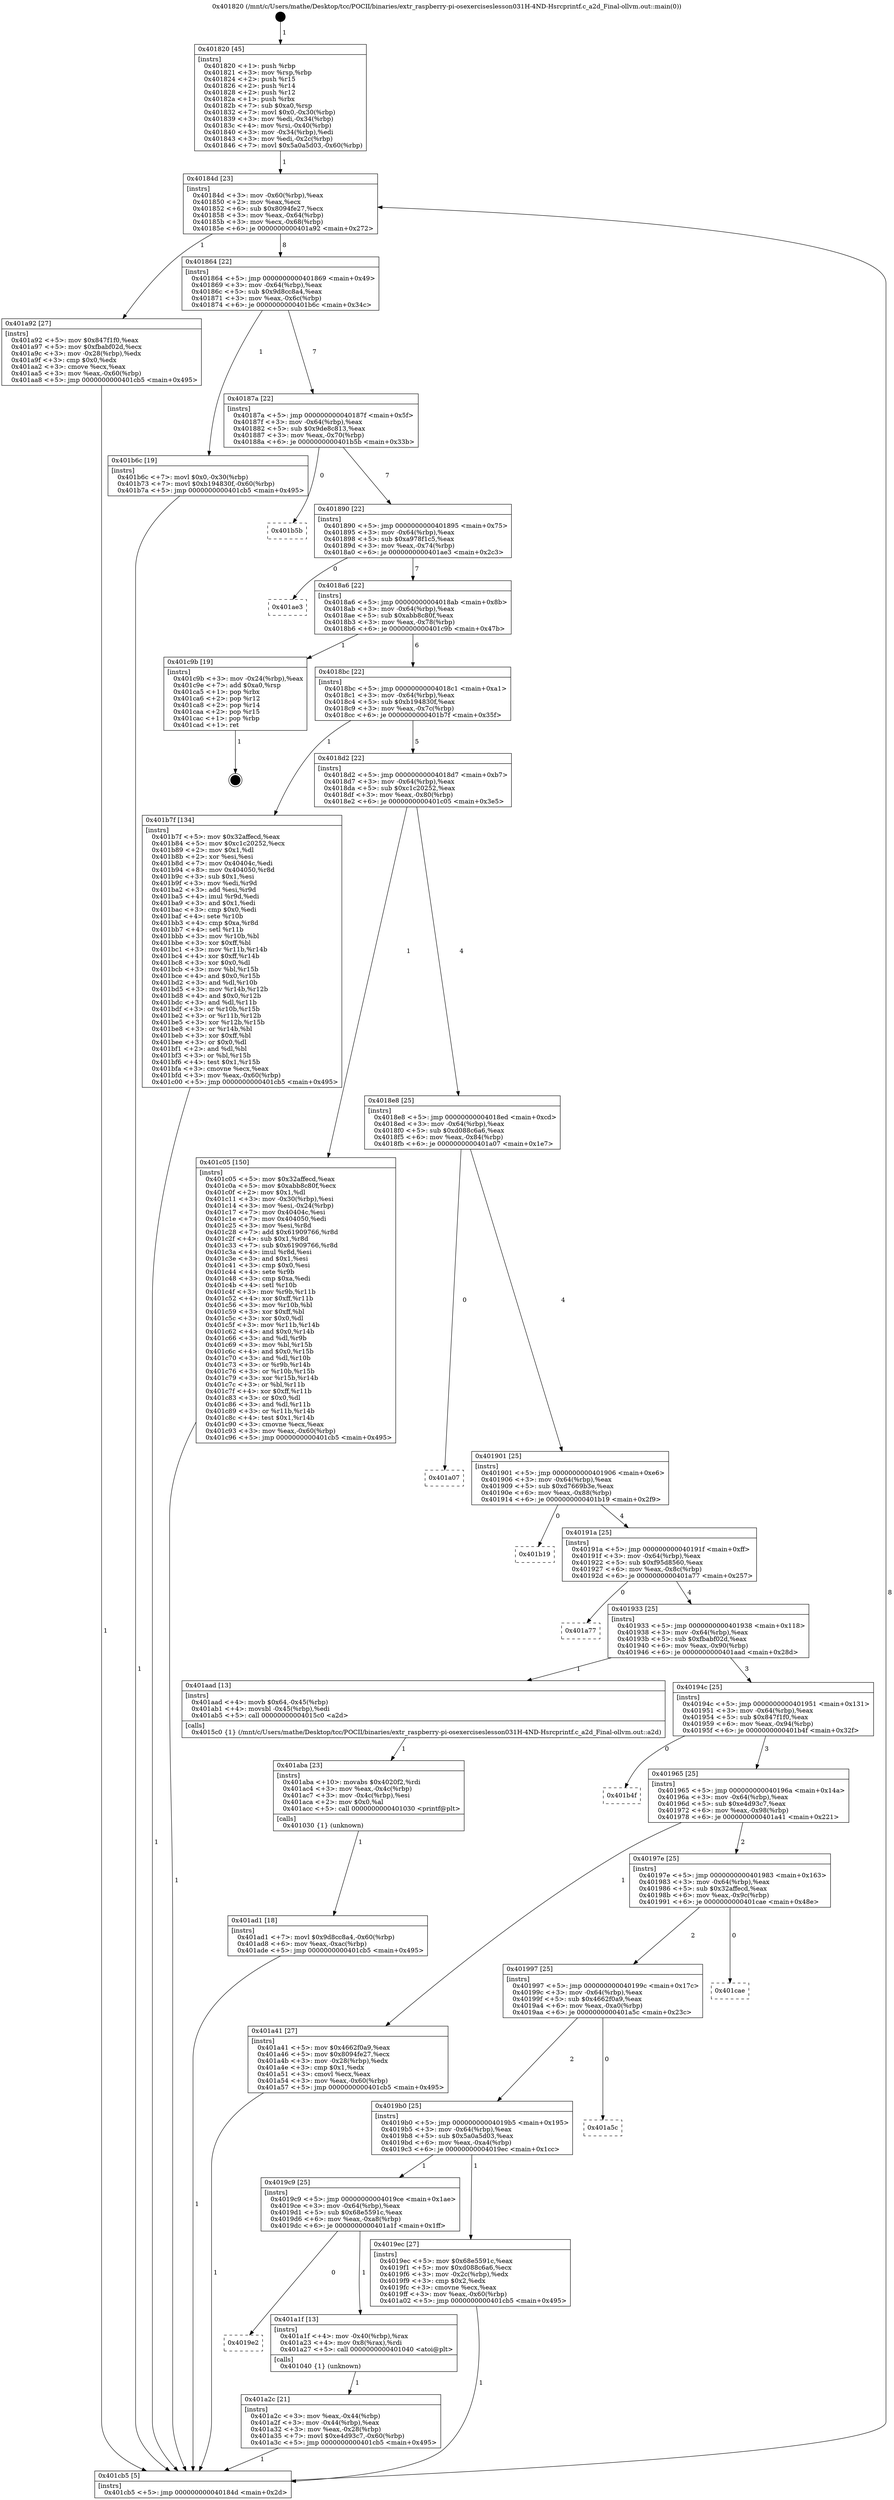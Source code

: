 digraph "0x401820" {
  label = "0x401820 (/mnt/c/Users/mathe/Desktop/tcc/POCII/binaries/extr_raspberry-pi-osexerciseslesson031H-4ND-Hsrcprintf.c_a2d_Final-ollvm.out::main(0))"
  labelloc = "t"
  node[shape=record]

  Entry [label="",width=0.3,height=0.3,shape=circle,fillcolor=black,style=filled]
  "0x40184d" [label="{
     0x40184d [23]\l
     | [instrs]\l
     &nbsp;&nbsp;0x40184d \<+3\>: mov -0x60(%rbp),%eax\l
     &nbsp;&nbsp;0x401850 \<+2\>: mov %eax,%ecx\l
     &nbsp;&nbsp;0x401852 \<+6\>: sub $0x8094fe27,%ecx\l
     &nbsp;&nbsp;0x401858 \<+3\>: mov %eax,-0x64(%rbp)\l
     &nbsp;&nbsp;0x40185b \<+3\>: mov %ecx,-0x68(%rbp)\l
     &nbsp;&nbsp;0x40185e \<+6\>: je 0000000000401a92 \<main+0x272\>\l
  }"]
  "0x401a92" [label="{
     0x401a92 [27]\l
     | [instrs]\l
     &nbsp;&nbsp;0x401a92 \<+5\>: mov $0x847f1f0,%eax\l
     &nbsp;&nbsp;0x401a97 \<+5\>: mov $0xfbabf02d,%ecx\l
     &nbsp;&nbsp;0x401a9c \<+3\>: mov -0x28(%rbp),%edx\l
     &nbsp;&nbsp;0x401a9f \<+3\>: cmp $0x0,%edx\l
     &nbsp;&nbsp;0x401aa2 \<+3\>: cmove %ecx,%eax\l
     &nbsp;&nbsp;0x401aa5 \<+3\>: mov %eax,-0x60(%rbp)\l
     &nbsp;&nbsp;0x401aa8 \<+5\>: jmp 0000000000401cb5 \<main+0x495\>\l
  }"]
  "0x401864" [label="{
     0x401864 [22]\l
     | [instrs]\l
     &nbsp;&nbsp;0x401864 \<+5\>: jmp 0000000000401869 \<main+0x49\>\l
     &nbsp;&nbsp;0x401869 \<+3\>: mov -0x64(%rbp),%eax\l
     &nbsp;&nbsp;0x40186c \<+5\>: sub $0x9d8cc8a4,%eax\l
     &nbsp;&nbsp;0x401871 \<+3\>: mov %eax,-0x6c(%rbp)\l
     &nbsp;&nbsp;0x401874 \<+6\>: je 0000000000401b6c \<main+0x34c\>\l
  }"]
  Exit [label="",width=0.3,height=0.3,shape=circle,fillcolor=black,style=filled,peripheries=2]
  "0x401b6c" [label="{
     0x401b6c [19]\l
     | [instrs]\l
     &nbsp;&nbsp;0x401b6c \<+7\>: movl $0x0,-0x30(%rbp)\l
     &nbsp;&nbsp;0x401b73 \<+7\>: movl $0xb194830f,-0x60(%rbp)\l
     &nbsp;&nbsp;0x401b7a \<+5\>: jmp 0000000000401cb5 \<main+0x495\>\l
  }"]
  "0x40187a" [label="{
     0x40187a [22]\l
     | [instrs]\l
     &nbsp;&nbsp;0x40187a \<+5\>: jmp 000000000040187f \<main+0x5f\>\l
     &nbsp;&nbsp;0x40187f \<+3\>: mov -0x64(%rbp),%eax\l
     &nbsp;&nbsp;0x401882 \<+5\>: sub $0x9de8c813,%eax\l
     &nbsp;&nbsp;0x401887 \<+3\>: mov %eax,-0x70(%rbp)\l
     &nbsp;&nbsp;0x40188a \<+6\>: je 0000000000401b5b \<main+0x33b\>\l
  }"]
  "0x401ad1" [label="{
     0x401ad1 [18]\l
     | [instrs]\l
     &nbsp;&nbsp;0x401ad1 \<+7\>: movl $0x9d8cc8a4,-0x60(%rbp)\l
     &nbsp;&nbsp;0x401ad8 \<+6\>: mov %eax,-0xac(%rbp)\l
     &nbsp;&nbsp;0x401ade \<+5\>: jmp 0000000000401cb5 \<main+0x495\>\l
  }"]
  "0x401b5b" [label="{
     0x401b5b\l
  }", style=dashed]
  "0x401890" [label="{
     0x401890 [22]\l
     | [instrs]\l
     &nbsp;&nbsp;0x401890 \<+5\>: jmp 0000000000401895 \<main+0x75\>\l
     &nbsp;&nbsp;0x401895 \<+3\>: mov -0x64(%rbp),%eax\l
     &nbsp;&nbsp;0x401898 \<+5\>: sub $0xa978f1c5,%eax\l
     &nbsp;&nbsp;0x40189d \<+3\>: mov %eax,-0x74(%rbp)\l
     &nbsp;&nbsp;0x4018a0 \<+6\>: je 0000000000401ae3 \<main+0x2c3\>\l
  }"]
  "0x401aba" [label="{
     0x401aba [23]\l
     | [instrs]\l
     &nbsp;&nbsp;0x401aba \<+10\>: movabs $0x4020f2,%rdi\l
     &nbsp;&nbsp;0x401ac4 \<+3\>: mov %eax,-0x4c(%rbp)\l
     &nbsp;&nbsp;0x401ac7 \<+3\>: mov -0x4c(%rbp),%esi\l
     &nbsp;&nbsp;0x401aca \<+2\>: mov $0x0,%al\l
     &nbsp;&nbsp;0x401acc \<+5\>: call 0000000000401030 \<printf@plt\>\l
     | [calls]\l
     &nbsp;&nbsp;0x401030 \{1\} (unknown)\l
  }"]
  "0x401ae3" [label="{
     0x401ae3\l
  }", style=dashed]
  "0x4018a6" [label="{
     0x4018a6 [22]\l
     | [instrs]\l
     &nbsp;&nbsp;0x4018a6 \<+5\>: jmp 00000000004018ab \<main+0x8b\>\l
     &nbsp;&nbsp;0x4018ab \<+3\>: mov -0x64(%rbp),%eax\l
     &nbsp;&nbsp;0x4018ae \<+5\>: sub $0xabb8c80f,%eax\l
     &nbsp;&nbsp;0x4018b3 \<+3\>: mov %eax,-0x78(%rbp)\l
     &nbsp;&nbsp;0x4018b6 \<+6\>: je 0000000000401c9b \<main+0x47b\>\l
  }"]
  "0x401a2c" [label="{
     0x401a2c [21]\l
     | [instrs]\l
     &nbsp;&nbsp;0x401a2c \<+3\>: mov %eax,-0x44(%rbp)\l
     &nbsp;&nbsp;0x401a2f \<+3\>: mov -0x44(%rbp),%eax\l
     &nbsp;&nbsp;0x401a32 \<+3\>: mov %eax,-0x28(%rbp)\l
     &nbsp;&nbsp;0x401a35 \<+7\>: movl $0xe4d93c7,-0x60(%rbp)\l
     &nbsp;&nbsp;0x401a3c \<+5\>: jmp 0000000000401cb5 \<main+0x495\>\l
  }"]
  "0x401c9b" [label="{
     0x401c9b [19]\l
     | [instrs]\l
     &nbsp;&nbsp;0x401c9b \<+3\>: mov -0x24(%rbp),%eax\l
     &nbsp;&nbsp;0x401c9e \<+7\>: add $0xa0,%rsp\l
     &nbsp;&nbsp;0x401ca5 \<+1\>: pop %rbx\l
     &nbsp;&nbsp;0x401ca6 \<+2\>: pop %r12\l
     &nbsp;&nbsp;0x401ca8 \<+2\>: pop %r14\l
     &nbsp;&nbsp;0x401caa \<+2\>: pop %r15\l
     &nbsp;&nbsp;0x401cac \<+1\>: pop %rbp\l
     &nbsp;&nbsp;0x401cad \<+1\>: ret\l
  }"]
  "0x4018bc" [label="{
     0x4018bc [22]\l
     | [instrs]\l
     &nbsp;&nbsp;0x4018bc \<+5\>: jmp 00000000004018c1 \<main+0xa1\>\l
     &nbsp;&nbsp;0x4018c1 \<+3\>: mov -0x64(%rbp),%eax\l
     &nbsp;&nbsp;0x4018c4 \<+5\>: sub $0xb194830f,%eax\l
     &nbsp;&nbsp;0x4018c9 \<+3\>: mov %eax,-0x7c(%rbp)\l
     &nbsp;&nbsp;0x4018cc \<+6\>: je 0000000000401b7f \<main+0x35f\>\l
  }"]
  "0x4019e2" [label="{
     0x4019e2\l
  }", style=dashed]
  "0x401b7f" [label="{
     0x401b7f [134]\l
     | [instrs]\l
     &nbsp;&nbsp;0x401b7f \<+5\>: mov $0x32affecd,%eax\l
     &nbsp;&nbsp;0x401b84 \<+5\>: mov $0xc1c20252,%ecx\l
     &nbsp;&nbsp;0x401b89 \<+2\>: mov $0x1,%dl\l
     &nbsp;&nbsp;0x401b8b \<+2\>: xor %esi,%esi\l
     &nbsp;&nbsp;0x401b8d \<+7\>: mov 0x40404c,%edi\l
     &nbsp;&nbsp;0x401b94 \<+8\>: mov 0x404050,%r8d\l
     &nbsp;&nbsp;0x401b9c \<+3\>: sub $0x1,%esi\l
     &nbsp;&nbsp;0x401b9f \<+3\>: mov %edi,%r9d\l
     &nbsp;&nbsp;0x401ba2 \<+3\>: add %esi,%r9d\l
     &nbsp;&nbsp;0x401ba5 \<+4\>: imul %r9d,%edi\l
     &nbsp;&nbsp;0x401ba9 \<+3\>: and $0x1,%edi\l
     &nbsp;&nbsp;0x401bac \<+3\>: cmp $0x0,%edi\l
     &nbsp;&nbsp;0x401baf \<+4\>: sete %r10b\l
     &nbsp;&nbsp;0x401bb3 \<+4\>: cmp $0xa,%r8d\l
     &nbsp;&nbsp;0x401bb7 \<+4\>: setl %r11b\l
     &nbsp;&nbsp;0x401bbb \<+3\>: mov %r10b,%bl\l
     &nbsp;&nbsp;0x401bbe \<+3\>: xor $0xff,%bl\l
     &nbsp;&nbsp;0x401bc1 \<+3\>: mov %r11b,%r14b\l
     &nbsp;&nbsp;0x401bc4 \<+4\>: xor $0xff,%r14b\l
     &nbsp;&nbsp;0x401bc8 \<+3\>: xor $0x0,%dl\l
     &nbsp;&nbsp;0x401bcb \<+3\>: mov %bl,%r15b\l
     &nbsp;&nbsp;0x401bce \<+4\>: and $0x0,%r15b\l
     &nbsp;&nbsp;0x401bd2 \<+3\>: and %dl,%r10b\l
     &nbsp;&nbsp;0x401bd5 \<+3\>: mov %r14b,%r12b\l
     &nbsp;&nbsp;0x401bd8 \<+4\>: and $0x0,%r12b\l
     &nbsp;&nbsp;0x401bdc \<+3\>: and %dl,%r11b\l
     &nbsp;&nbsp;0x401bdf \<+3\>: or %r10b,%r15b\l
     &nbsp;&nbsp;0x401be2 \<+3\>: or %r11b,%r12b\l
     &nbsp;&nbsp;0x401be5 \<+3\>: xor %r12b,%r15b\l
     &nbsp;&nbsp;0x401be8 \<+3\>: or %r14b,%bl\l
     &nbsp;&nbsp;0x401beb \<+3\>: xor $0xff,%bl\l
     &nbsp;&nbsp;0x401bee \<+3\>: or $0x0,%dl\l
     &nbsp;&nbsp;0x401bf1 \<+2\>: and %dl,%bl\l
     &nbsp;&nbsp;0x401bf3 \<+3\>: or %bl,%r15b\l
     &nbsp;&nbsp;0x401bf6 \<+4\>: test $0x1,%r15b\l
     &nbsp;&nbsp;0x401bfa \<+3\>: cmovne %ecx,%eax\l
     &nbsp;&nbsp;0x401bfd \<+3\>: mov %eax,-0x60(%rbp)\l
     &nbsp;&nbsp;0x401c00 \<+5\>: jmp 0000000000401cb5 \<main+0x495\>\l
  }"]
  "0x4018d2" [label="{
     0x4018d2 [22]\l
     | [instrs]\l
     &nbsp;&nbsp;0x4018d2 \<+5\>: jmp 00000000004018d7 \<main+0xb7\>\l
     &nbsp;&nbsp;0x4018d7 \<+3\>: mov -0x64(%rbp),%eax\l
     &nbsp;&nbsp;0x4018da \<+5\>: sub $0xc1c20252,%eax\l
     &nbsp;&nbsp;0x4018df \<+3\>: mov %eax,-0x80(%rbp)\l
     &nbsp;&nbsp;0x4018e2 \<+6\>: je 0000000000401c05 \<main+0x3e5\>\l
  }"]
  "0x401a1f" [label="{
     0x401a1f [13]\l
     | [instrs]\l
     &nbsp;&nbsp;0x401a1f \<+4\>: mov -0x40(%rbp),%rax\l
     &nbsp;&nbsp;0x401a23 \<+4\>: mov 0x8(%rax),%rdi\l
     &nbsp;&nbsp;0x401a27 \<+5\>: call 0000000000401040 \<atoi@plt\>\l
     | [calls]\l
     &nbsp;&nbsp;0x401040 \{1\} (unknown)\l
  }"]
  "0x401c05" [label="{
     0x401c05 [150]\l
     | [instrs]\l
     &nbsp;&nbsp;0x401c05 \<+5\>: mov $0x32affecd,%eax\l
     &nbsp;&nbsp;0x401c0a \<+5\>: mov $0xabb8c80f,%ecx\l
     &nbsp;&nbsp;0x401c0f \<+2\>: mov $0x1,%dl\l
     &nbsp;&nbsp;0x401c11 \<+3\>: mov -0x30(%rbp),%esi\l
     &nbsp;&nbsp;0x401c14 \<+3\>: mov %esi,-0x24(%rbp)\l
     &nbsp;&nbsp;0x401c17 \<+7\>: mov 0x40404c,%esi\l
     &nbsp;&nbsp;0x401c1e \<+7\>: mov 0x404050,%edi\l
     &nbsp;&nbsp;0x401c25 \<+3\>: mov %esi,%r8d\l
     &nbsp;&nbsp;0x401c28 \<+7\>: add $0x61909766,%r8d\l
     &nbsp;&nbsp;0x401c2f \<+4\>: sub $0x1,%r8d\l
     &nbsp;&nbsp;0x401c33 \<+7\>: sub $0x61909766,%r8d\l
     &nbsp;&nbsp;0x401c3a \<+4\>: imul %r8d,%esi\l
     &nbsp;&nbsp;0x401c3e \<+3\>: and $0x1,%esi\l
     &nbsp;&nbsp;0x401c41 \<+3\>: cmp $0x0,%esi\l
     &nbsp;&nbsp;0x401c44 \<+4\>: sete %r9b\l
     &nbsp;&nbsp;0x401c48 \<+3\>: cmp $0xa,%edi\l
     &nbsp;&nbsp;0x401c4b \<+4\>: setl %r10b\l
     &nbsp;&nbsp;0x401c4f \<+3\>: mov %r9b,%r11b\l
     &nbsp;&nbsp;0x401c52 \<+4\>: xor $0xff,%r11b\l
     &nbsp;&nbsp;0x401c56 \<+3\>: mov %r10b,%bl\l
     &nbsp;&nbsp;0x401c59 \<+3\>: xor $0xff,%bl\l
     &nbsp;&nbsp;0x401c5c \<+3\>: xor $0x0,%dl\l
     &nbsp;&nbsp;0x401c5f \<+3\>: mov %r11b,%r14b\l
     &nbsp;&nbsp;0x401c62 \<+4\>: and $0x0,%r14b\l
     &nbsp;&nbsp;0x401c66 \<+3\>: and %dl,%r9b\l
     &nbsp;&nbsp;0x401c69 \<+3\>: mov %bl,%r15b\l
     &nbsp;&nbsp;0x401c6c \<+4\>: and $0x0,%r15b\l
     &nbsp;&nbsp;0x401c70 \<+3\>: and %dl,%r10b\l
     &nbsp;&nbsp;0x401c73 \<+3\>: or %r9b,%r14b\l
     &nbsp;&nbsp;0x401c76 \<+3\>: or %r10b,%r15b\l
     &nbsp;&nbsp;0x401c79 \<+3\>: xor %r15b,%r14b\l
     &nbsp;&nbsp;0x401c7c \<+3\>: or %bl,%r11b\l
     &nbsp;&nbsp;0x401c7f \<+4\>: xor $0xff,%r11b\l
     &nbsp;&nbsp;0x401c83 \<+3\>: or $0x0,%dl\l
     &nbsp;&nbsp;0x401c86 \<+3\>: and %dl,%r11b\l
     &nbsp;&nbsp;0x401c89 \<+3\>: or %r11b,%r14b\l
     &nbsp;&nbsp;0x401c8c \<+4\>: test $0x1,%r14b\l
     &nbsp;&nbsp;0x401c90 \<+3\>: cmovne %ecx,%eax\l
     &nbsp;&nbsp;0x401c93 \<+3\>: mov %eax,-0x60(%rbp)\l
     &nbsp;&nbsp;0x401c96 \<+5\>: jmp 0000000000401cb5 \<main+0x495\>\l
  }"]
  "0x4018e8" [label="{
     0x4018e8 [25]\l
     | [instrs]\l
     &nbsp;&nbsp;0x4018e8 \<+5\>: jmp 00000000004018ed \<main+0xcd\>\l
     &nbsp;&nbsp;0x4018ed \<+3\>: mov -0x64(%rbp),%eax\l
     &nbsp;&nbsp;0x4018f0 \<+5\>: sub $0xd088c6a6,%eax\l
     &nbsp;&nbsp;0x4018f5 \<+6\>: mov %eax,-0x84(%rbp)\l
     &nbsp;&nbsp;0x4018fb \<+6\>: je 0000000000401a07 \<main+0x1e7\>\l
  }"]
  "0x401820" [label="{
     0x401820 [45]\l
     | [instrs]\l
     &nbsp;&nbsp;0x401820 \<+1\>: push %rbp\l
     &nbsp;&nbsp;0x401821 \<+3\>: mov %rsp,%rbp\l
     &nbsp;&nbsp;0x401824 \<+2\>: push %r15\l
     &nbsp;&nbsp;0x401826 \<+2\>: push %r14\l
     &nbsp;&nbsp;0x401828 \<+2\>: push %r12\l
     &nbsp;&nbsp;0x40182a \<+1\>: push %rbx\l
     &nbsp;&nbsp;0x40182b \<+7\>: sub $0xa0,%rsp\l
     &nbsp;&nbsp;0x401832 \<+7\>: movl $0x0,-0x30(%rbp)\l
     &nbsp;&nbsp;0x401839 \<+3\>: mov %edi,-0x34(%rbp)\l
     &nbsp;&nbsp;0x40183c \<+4\>: mov %rsi,-0x40(%rbp)\l
     &nbsp;&nbsp;0x401840 \<+3\>: mov -0x34(%rbp),%edi\l
     &nbsp;&nbsp;0x401843 \<+3\>: mov %edi,-0x2c(%rbp)\l
     &nbsp;&nbsp;0x401846 \<+7\>: movl $0x5a0a5d03,-0x60(%rbp)\l
  }"]
  "0x401a07" [label="{
     0x401a07\l
  }", style=dashed]
  "0x401901" [label="{
     0x401901 [25]\l
     | [instrs]\l
     &nbsp;&nbsp;0x401901 \<+5\>: jmp 0000000000401906 \<main+0xe6\>\l
     &nbsp;&nbsp;0x401906 \<+3\>: mov -0x64(%rbp),%eax\l
     &nbsp;&nbsp;0x401909 \<+5\>: sub $0xd7669b3e,%eax\l
     &nbsp;&nbsp;0x40190e \<+6\>: mov %eax,-0x88(%rbp)\l
     &nbsp;&nbsp;0x401914 \<+6\>: je 0000000000401b19 \<main+0x2f9\>\l
  }"]
  "0x401cb5" [label="{
     0x401cb5 [5]\l
     | [instrs]\l
     &nbsp;&nbsp;0x401cb5 \<+5\>: jmp 000000000040184d \<main+0x2d\>\l
  }"]
  "0x401b19" [label="{
     0x401b19\l
  }", style=dashed]
  "0x40191a" [label="{
     0x40191a [25]\l
     | [instrs]\l
     &nbsp;&nbsp;0x40191a \<+5\>: jmp 000000000040191f \<main+0xff\>\l
     &nbsp;&nbsp;0x40191f \<+3\>: mov -0x64(%rbp),%eax\l
     &nbsp;&nbsp;0x401922 \<+5\>: sub $0xf95d8560,%eax\l
     &nbsp;&nbsp;0x401927 \<+6\>: mov %eax,-0x8c(%rbp)\l
     &nbsp;&nbsp;0x40192d \<+6\>: je 0000000000401a77 \<main+0x257\>\l
  }"]
  "0x4019c9" [label="{
     0x4019c9 [25]\l
     | [instrs]\l
     &nbsp;&nbsp;0x4019c9 \<+5\>: jmp 00000000004019ce \<main+0x1ae\>\l
     &nbsp;&nbsp;0x4019ce \<+3\>: mov -0x64(%rbp),%eax\l
     &nbsp;&nbsp;0x4019d1 \<+5\>: sub $0x68e5591c,%eax\l
     &nbsp;&nbsp;0x4019d6 \<+6\>: mov %eax,-0xa8(%rbp)\l
     &nbsp;&nbsp;0x4019dc \<+6\>: je 0000000000401a1f \<main+0x1ff\>\l
  }"]
  "0x401a77" [label="{
     0x401a77\l
  }", style=dashed]
  "0x401933" [label="{
     0x401933 [25]\l
     | [instrs]\l
     &nbsp;&nbsp;0x401933 \<+5\>: jmp 0000000000401938 \<main+0x118\>\l
     &nbsp;&nbsp;0x401938 \<+3\>: mov -0x64(%rbp),%eax\l
     &nbsp;&nbsp;0x40193b \<+5\>: sub $0xfbabf02d,%eax\l
     &nbsp;&nbsp;0x401940 \<+6\>: mov %eax,-0x90(%rbp)\l
     &nbsp;&nbsp;0x401946 \<+6\>: je 0000000000401aad \<main+0x28d\>\l
  }"]
  "0x4019ec" [label="{
     0x4019ec [27]\l
     | [instrs]\l
     &nbsp;&nbsp;0x4019ec \<+5\>: mov $0x68e5591c,%eax\l
     &nbsp;&nbsp;0x4019f1 \<+5\>: mov $0xd088c6a6,%ecx\l
     &nbsp;&nbsp;0x4019f6 \<+3\>: mov -0x2c(%rbp),%edx\l
     &nbsp;&nbsp;0x4019f9 \<+3\>: cmp $0x2,%edx\l
     &nbsp;&nbsp;0x4019fc \<+3\>: cmovne %ecx,%eax\l
     &nbsp;&nbsp;0x4019ff \<+3\>: mov %eax,-0x60(%rbp)\l
     &nbsp;&nbsp;0x401a02 \<+5\>: jmp 0000000000401cb5 \<main+0x495\>\l
  }"]
  "0x401aad" [label="{
     0x401aad [13]\l
     | [instrs]\l
     &nbsp;&nbsp;0x401aad \<+4\>: movb $0x64,-0x45(%rbp)\l
     &nbsp;&nbsp;0x401ab1 \<+4\>: movsbl -0x45(%rbp),%edi\l
     &nbsp;&nbsp;0x401ab5 \<+5\>: call 00000000004015c0 \<a2d\>\l
     | [calls]\l
     &nbsp;&nbsp;0x4015c0 \{1\} (/mnt/c/Users/mathe/Desktop/tcc/POCII/binaries/extr_raspberry-pi-osexerciseslesson031H-4ND-Hsrcprintf.c_a2d_Final-ollvm.out::a2d)\l
  }"]
  "0x40194c" [label="{
     0x40194c [25]\l
     | [instrs]\l
     &nbsp;&nbsp;0x40194c \<+5\>: jmp 0000000000401951 \<main+0x131\>\l
     &nbsp;&nbsp;0x401951 \<+3\>: mov -0x64(%rbp),%eax\l
     &nbsp;&nbsp;0x401954 \<+5\>: sub $0x847f1f0,%eax\l
     &nbsp;&nbsp;0x401959 \<+6\>: mov %eax,-0x94(%rbp)\l
     &nbsp;&nbsp;0x40195f \<+6\>: je 0000000000401b4f \<main+0x32f\>\l
  }"]
  "0x4019b0" [label="{
     0x4019b0 [25]\l
     | [instrs]\l
     &nbsp;&nbsp;0x4019b0 \<+5\>: jmp 00000000004019b5 \<main+0x195\>\l
     &nbsp;&nbsp;0x4019b5 \<+3\>: mov -0x64(%rbp),%eax\l
     &nbsp;&nbsp;0x4019b8 \<+5\>: sub $0x5a0a5d03,%eax\l
     &nbsp;&nbsp;0x4019bd \<+6\>: mov %eax,-0xa4(%rbp)\l
     &nbsp;&nbsp;0x4019c3 \<+6\>: je 00000000004019ec \<main+0x1cc\>\l
  }"]
  "0x401b4f" [label="{
     0x401b4f\l
  }", style=dashed]
  "0x401965" [label="{
     0x401965 [25]\l
     | [instrs]\l
     &nbsp;&nbsp;0x401965 \<+5\>: jmp 000000000040196a \<main+0x14a\>\l
     &nbsp;&nbsp;0x40196a \<+3\>: mov -0x64(%rbp),%eax\l
     &nbsp;&nbsp;0x40196d \<+5\>: sub $0xe4d93c7,%eax\l
     &nbsp;&nbsp;0x401972 \<+6\>: mov %eax,-0x98(%rbp)\l
     &nbsp;&nbsp;0x401978 \<+6\>: je 0000000000401a41 \<main+0x221\>\l
  }"]
  "0x401a5c" [label="{
     0x401a5c\l
  }", style=dashed]
  "0x401a41" [label="{
     0x401a41 [27]\l
     | [instrs]\l
     &nbsp;&nbsp;0x401a41 \<+5\>: mov $0x4662f0a9,%eax\l
     &nbsp;&nbsp;0x401a46 \<+5\>: mov $0x8094fe27,%ecx\l
     &nbsp;&nbsp;0x401a4b \<+3\>: mov -0x28(%rbp),%edx\l
     &nbsp;&nbsp;0x401a4e \<+3\>: cmp $0x1,%edx\l
     &nbsp;&nbsp;0x401a51 \<+3\>: cmovl %ecx,%eax\l
     &nbsp;&nbsp;0x401a54 \<+3\>: mov %eax,-0x60(%rbp)\l
     &nbsp;&nbsp;0x401a57 \<+5\>: jmp 0000000000401cb5 \<main+0x495\>\l
  }"]
  "0x40197e" [label="{
     0x40197e [25]\l
     | [instrs]\l
     &nbsp;&nbsp;0x40197e \<+5\>: jmp 0000000000401983 \<main+0x163\>\l
     &nbsp;&nbsp;0x401983 \<+3\>: mov -0x64(%rbp),%eax\l
     &nbsp;&nbsp;0x401986 \<+5\>: sub $0x32affecd,%eax\l
     &nbsp;&nbsp;0x40198b \<+6\>: mov %eax,-0x9c(%rbp)\l
     &nbsp;&nbsp;0x401991 \<+6\>: je 0000000000401cae \<main+0x48e\>\l
  }"]
  "0x401997" [label="{
     0x401997 [25]\l
     | [instrs]\l
     &nbsp;&nbsp;0x401997 \<+5\>: jmp 000000000040199c \<main+0x17c\>\l
     &nbsp;&nbsp;0x40199c \<+3\>: mov -0x64(%rbp),%eax\l
     &nbsp;&nbsp;0x40199f \<+5\>: sub $0x4662f0a9,%eax\l
     &nbsp;&nbsp;0x4019a4 \<+6\>: mov %eax,-0xa0(%rbp)\l
     &nbsp;&nbsp;0x4019aa \<+6\>: je 0000000000401a5c \<main+0x23c\>\l
  }"]
  "0x401cae" [label="{
     0x401cae\l
  }", style=dashed]
  Entry -> "0x401820" [label=" 1"]
  "0x40184d" -> "0x401a92" [label=" 1"]
  "0x40184d" -> "0x401864" [label=" 8"]
  "0x401c9b" -> Exit [label=" 1"]
  "0x401864" -> "0x401b6c" [label=" 1"]
  "0x401864" -> "0x40187a" [label=" 7"]
  "0x401c05" -> "0x401cb5" [label=" 1"]
  "0x40187a" -> "0x401b5b" [label=" 0"]
  "0x40187a" -> "0x401890" [label=" 7"]
  "0x401b7f" -> "0x401cb5" [label=" 1"]
  "0x401890" -> "0x401ae3" [label=" 0"]
  "0x401890" -> "0x4018a6" [label=" 7"]
  "0x401b6c" -> "0x401cb5" [label=" 1"]
  "0x4018a6" -> "0x401c9b" [label=" 1"]
  "0x4018a6" -> "0x4018bc" [label=" 6"]
  "0x401ad1" -> "0x401cb5" [label=" 1"]
  "0x4018bc" -> "0x401b7f" [label=" 1"]
  "0x4018bc" -> "0x4018d2" [label=" 5"]
  "0x401aba" -> "0x401ad1" [label=" 1"]
  "0x4018d2" -> "0x401c05" [label=" 1"]
  "0x4018d2" -> "0x4018e8" [label=" 4"]
  "0x401aad" -> "0x401aba" [label=" 1"]
  "0x4018e8" -> "0x401a07" [label=" 0"]
  "0x4018e8" -> "0x401901" [label=" 4"]
  "0x401a41" -> "0x401cb5" [label=" 1"]
  "0x401901" -> "0x401b19" [label=" 0"]
  "0x401901" -> "0x40191a" [label=" 4"]
  "0x401a2c" -> "0x401cb5" [label=" 1"]
  "0x40191a" -> "0x401a77" [label=" 0"]
  "0x40191a" -> "0x401933" [label=" 4"]
  "0x401a1f" -> "0x401a2c" [label=" 1"]
  "0x401933" -> "0x401aad" [label=" 1"]
  "0x401933" -> "0x40194c" [label=" 3"]
  "0x4019c9" -> "0x4019e2" [label=" 0"]
  "0x40194c" -> "0x401b4f" [label=" 0"]
  "0x40194c" -> "0x401965" [label=" 3"]
  "0x401a92" -> "0x401cb5" [label=" 1"]
  "0x401965" -> "0x401a41" [label=" 1"]
  "0x401965" -> "0x40197e" [label=" 2"]
  "0x401cb5" -> "0x40184d" [label=" 8"]
  "0x40197e" -> "0x401cae" [label=" 0"]
  "0x40197e" -> "0x401997" [label=" 2"]
  "0x401820" -> "0x40184d" [label=" 1"]
  "0x401997" -> "0x401a5c" [label=" 0"]
  "0x401997" -> "0x4019b0" [label=" 2"]
  "0x4019c9" -> "0x401a1f" [label=" 1"]
  "0x4019b0" -> "0x4019ec" [label=" 1"]
  "0x4019b0" -> "0x4019c9" [label=" 1"]
  "0x4019ec" -> "0x401cb5" [label=" 1"]
}

